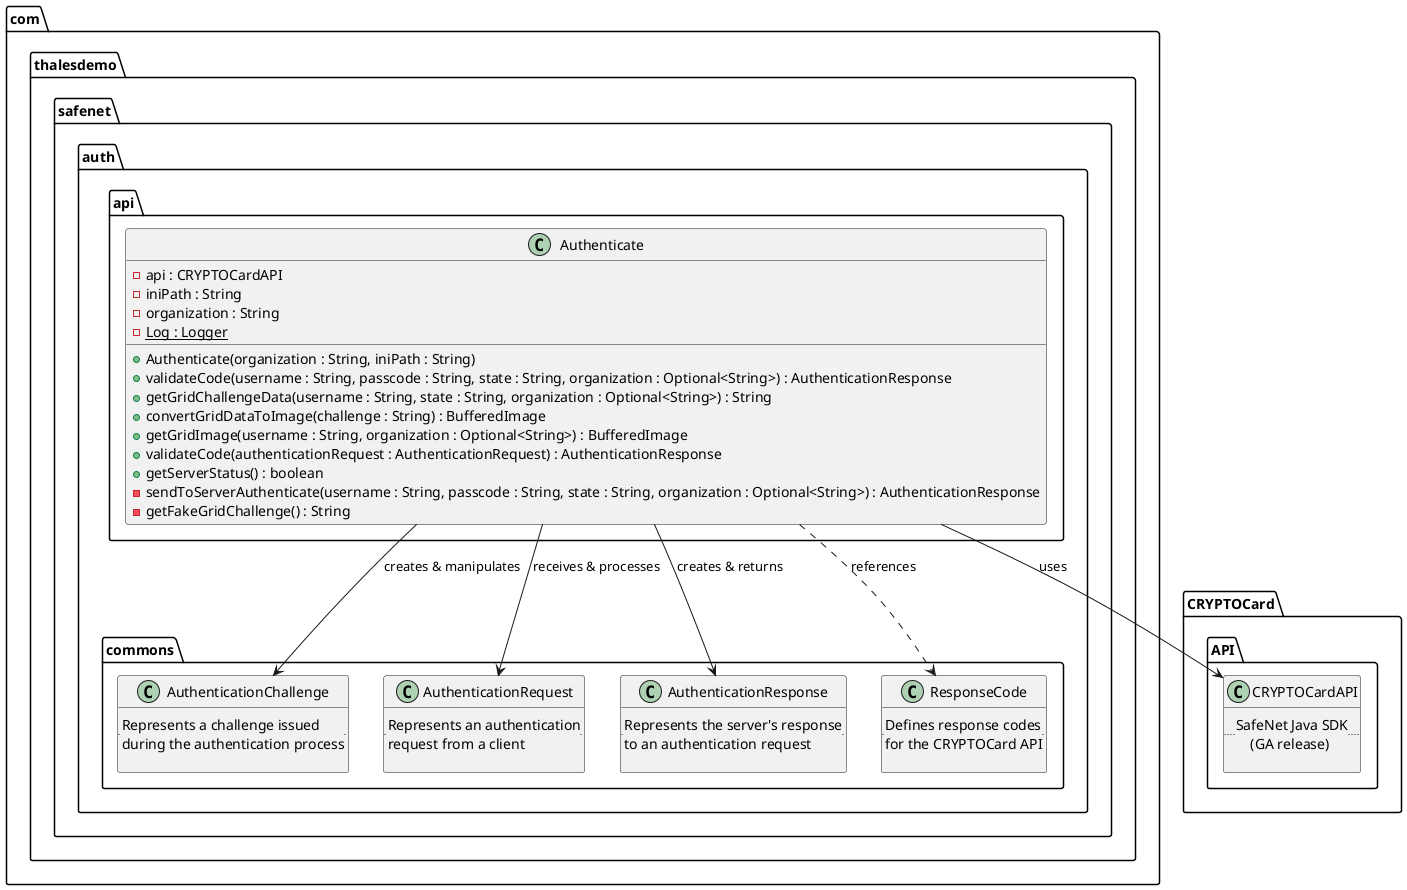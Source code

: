 @startuml AuthenticateClassDiagram
package com.thalesdemo.safenet.auth.api {
    class Authenticate {
        ' The CRYPTOCard API instance.
        -api : CRYPTOCardAPI
        ' The path to the INI file for the CRYPTOCard API configuration.
        -iniPath : String
        ' The name of the virtual server for the CRYPTOCard API.
        -organization : String
        ' The logger for the Authenticate class.
        -Log : Logger {static}

        ' Creates a new instance of the Authenticate class with the specified organization and INI file path.
        +Authenticate(organization : String, iniPath : String)
        ' Validates a passcode for the specified username and state.
        +validateCode(username : String, passcode : String, state : String, organization : Optional<String>) : AuthenticationResponse
        ' Retrieves the GrIDsure challenge data for the specified username and state.
        +getGridChallengeData(username : String, state : String, organization : Optional<String>) : String
        ' Converts a GridSure challenge string to a BufferedImage object.
        +convertGridDataToImage(challenge : String) : BufferedImage
        ' Retrieves the GrIDsure challenge for the specified user and converts it to a BufferedImage object.
        +getGridImage(username : String, organization : Optional<String>) : BufferedImage
        ' Validates the authentication request by sending it to the CRYPTOCard API server.
        +validateCode(authenticationRequest : AuthenticationRequest) : AuthenticationResponse
        ' Returns a boolean value indicating whether the server is up or down.
        +getServerStatus() : boolean
        ' Sends an authentication request to the CRYPTOCard API server.
        -sendToServerAuthenticate(username : String, passcode : String, state : String, organization : Optional<String>) : AuthenticationResponse
        ' Generates fake grid challenge data.
        -getFakeGridChallenge() : String
    }
}

package com.thalesdemo.safenet.auth.commons {
    class AuthenticationChallenge {
        .. Represents a challenge issued\nduring the authentication process ..
    }

    class AuthenticationRequest {
        .. Represents an authentication\nrequest from a client ..
    }

    class AuthenticationResponse {
        .. Represents the server's response\nto an authentication request ..
    }

    class ResponseCode {
        .. Defines response codes\nfor the CRYPTOCard API ..
    }
}

package CRYPTOCard.API {
    class CRYPTOCardAPI {
        .. SafeNet Java SDK\n    (GA release) ..
    }
}

Authenticate --> CRYPTOCardAPI : uses
Authenticate --> AuthenticationResponse : creates & returns
Authenticate --> AuthenticationChallenge : creates & manipulates
Authenticate --> AuthenticationRequest : receives & processes
Authenticate ..> ResponseCode : references
@enduml
